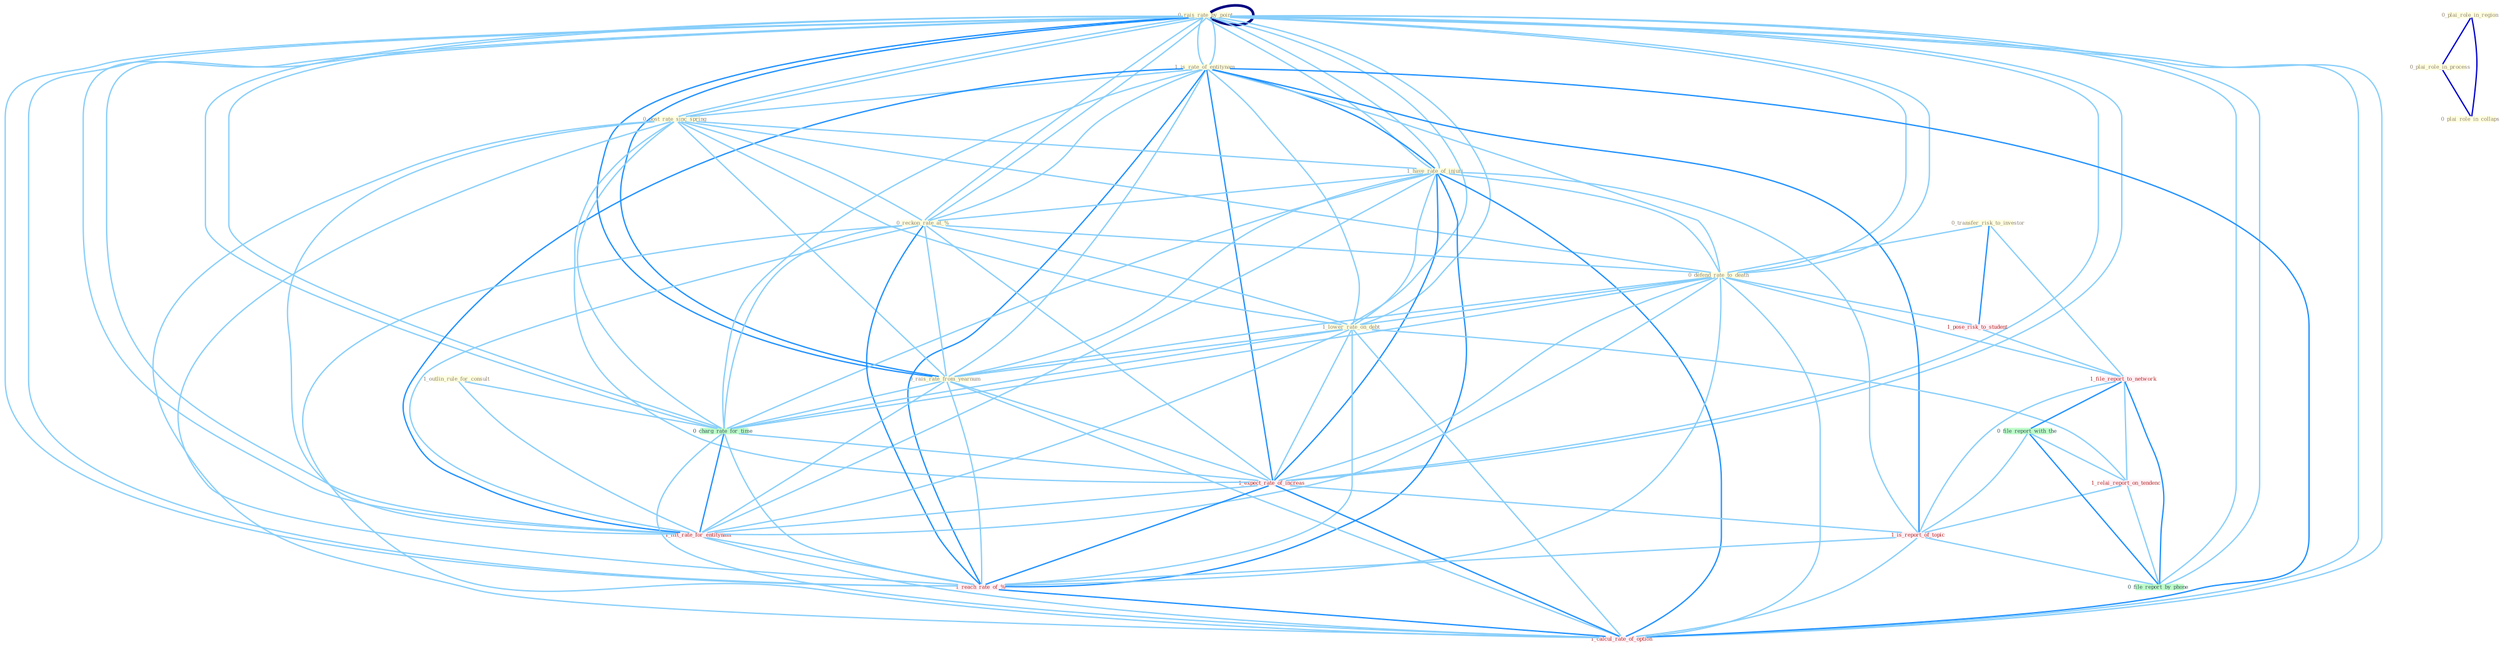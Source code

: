 Graph G{ 
    node
    [shape=polygon,style=filled,width=.5,height=.06,color="#BDFCC9",fixedsize=true,fontsize=4,
    fontcolor="#2f4f4f"];
    {node
    [color="#ffffe0", fontcolor="#8b7d6b"] "0_rais_rate_by_point " "1_is_rate_of_entitynam " "0_post_rate_sinc_spring " "1_outlin_rule_for_consult " "0_rais_rate_by_point " "0_transfer_risk_to_investor " "1_have_rate_of_injuri " "0_plai_role_in_region " "0_reckon_rate_at_% " "0_defend_rate_to_death " "0_plai_role_in_process " "0_plai_role_in_collaps " "1_lower_rate_on_debt " "0_rais_rate_from_yearnum "}
{node [color="#fff0f5", fontcolor="#b22222"] "1_pose_risk_to_student " "1_file_report_to_network " "1_expect_rate_of_increas " "1_relai_report_on_tendenc " "1_lift_rate_for_entitynam " "1_is_report_of_topic " "1_reach_rate_of_% " "1_calcul_rate_of_option "}
edge [color="#B0E2FF"];

	"0_rais_rate_by_point " -- "1_is_rate_of_entitynam " [w="1", color="#87cefa" ];
	"0_rais_rate_by_point " -- "0_post_rate_sinc_spring " [w="1", color="#87cefa" ];
	"0_rais_rate_by_point " -- "0_rais_rate_by_point " [w="4", style=bold, color="#000080", len=0.4];
	"0_rais_rate_by_point " -- "1_have_rate_of_injuri " [w="1", color="#87cefa" ];
	"0_rais_rate_by_point " -- "0_reckon_rate_at_% " [w="1", color="#87cefa" ];
	"0_rais_rate_by_point " -- "0_defend_rate_to_death " [w="1", color="#87cefa" ];
	"0_rais_rate_by_point " -- "1_lower_rate_on_debt " [w="1", color="#87cefa" ];
	"0_rais_rate_by_point " -- "0_rais_rate_from_yearnum " [w="2", color="#1e90ff" , len=0.8];
	"0_rais_rate_by_point " -- "0_charg_rate_for_time " [w="1", color="#87cefa" ];
	"0_rais_rate_by_point " -- "1_expect_rate_of_increas " [w="1", color="#87cefa" ];
	"0_rais_rate_by_point " -- "1_lift_rate_for_entitynam " [w="1", color="#87cefa" ];
	"0_rais_rate_by_point " -- "1_reach_rate_of_% " [w="1", color="#87cefa" ];
	"0_rais_rate_by_point " -- "0_file_report_by_phone " [w="1", color="#87cefa" ];
	"0_rais_rate_by_point " -- "1_calcul_rate_of_option " [w="1", color="#87cefa" ];
	"1_is_rate_of_entitynam " -- "0_post_rate_sinc_spring " [w="1", color="#87cefa" ];
	"1_is_rate_of_entitynam " -- "0_rais_rate_by_point " [w="1", color="#87cefa" ];
	"1_is_rate_of_entitynam " -- "1_have_rate_of_injuri " [w="2", color="#1e90ff" , len=0.8];
	"1_is_rate_of_entitynam " -- "0_reckon_rate_at_% " [w="1", color="#87cefa" ];
	"1_is_rate_of_entitynam " -- "0_defend_rate_to_death " [w="1", color="#87cefa" ];
	"1_is_rate_of_entitynam " -- "1_lower_rate_on_debt " [w="1", color="#87cefa" ];
	"1_is_rate_of_entitynam " -- "0_rais_rate_from_yearnum " [w="1", color="#87cefa" ];
	"1_is_rate_of_entitynam " -- "0_charg_rate_for_time " [w="1", color="#87cefa" ];
	"1_is_rate_of_entitynam " -- "1_expect_rate_of_increas " [w="2", color="#1e90ff" , len=0.8];
	"1_is_rate_of_entitynam " -- "1_lift_rate_for_entitynam " [w="2", color="#1e90ff" , len=0.8];
	"1_is_rate_of_entitynam " -- "1_is_report_of_topic " [w="2", color="#1e90ff" , len=0.8];
	"1_is_rate_of_entitynam " -- "1_reach_rate_of_% " [w="2", color="#1e90ff" , len=0.8];
	"1_is_rate_of_entitynam " -- "1_calcul_rate_of_option " [w="2", color="#1e90ff" , len=0.8];
	"0_post_rate_sinc_spring " -- "0_rais_rate_by_point " [w="1", color="#87cefa" ];
	"0_post_rate_sinc_spring " -- "1_have_rate_of_injuri " [w="1", color="#87cefa" ];
	"0_post_rate_sinc_spring " -- "0_reckon_rate_at_% " [w="1", color="#87cefa" ];
	"0_post_rate_sinc_spring " -- "0_defend_rate_to_death " [w="1", color="#87cefa" ];
	"0_post_rate_sinc_spring " -- "1_lower_rate_on_debt " [w="1", color="#87cefa" ];
	"0_post_rate_sinc_spring " -- "0_rais_rate_from_yearnum " [w="1", color="#87cefa" ];
	"0_post_rate_sinc_spring " -- "0_charg_rate_for_time " [w="1", color="#87cefa" ];
	"0_post_rate_sinc_spring " -- "1_expect_rate_of_increas " [w="1", color="#87cefa" ];
	"0_post_rate_sinc_spring " -- "1_lift_rate_for_entitynam " [w="1", color="#87cefa" ];
	"0_post_rate_sinc_spring " -- "1_reach_rate_of_% " [w="1", color="#87cefa" ];
	"0_post_rate_sinc_spring " -- "1_calcul_rate_of_option " [w="1", color="#87cefa" ];
	"1_outlin_rule_for_consult " -- "0_charg_rate_for_time " [w="1", color="#87cefa" ];
	"1_outlin_rule_for_consult " -- "1_lift_rate_for_entitynam " [w="1", color="#87cefa" ];
	"0_rais_rate_by_point " -- "1_have_rate_of_injuri " [w="1", color="#87cefa" ];
	"0_rais_rate_by_point " -- "0_reckon_rate_at_% " [w="1", color="#87cefa" ];
	"0_rais_rate_by_point " -- "0_defend_rate_to_death " [w="1", color="#87cefa" ];
	"0_rais_rate_by_point " -- "1_lower_rate_on_debt " [w="1", color="#87cefa" ];
	"0_rais_rate_by_point " -- "0_rais_rate_from_yearnum " [w="2", color="#1e90ff" , len=0.8];
	"0_rais_rate_by_point " -- "0_charg_rate_for_time " [w="1", color="#87cefa" ];
	"0_rais_rate_by_point " -- "1_expect_rate_of_increas " [w="1", color="#87cefa" ];
	"0_rais_rate_by_point " -- "1_lift_rate_for_entitynam " [w="1", color="#87cefa" ];
	"0_rais_rate_by_point " -- "1_reach_rate_of_% " [w="1", color="#87cefa" ];
	"0_rais_rate_by_point " -- "0_file_report_by_phone " [w="1", color="#87cefa" ];
	"0_rais_rate_by_point " -- "1_calcul_rate_of_option " [w="1", color="#87cefa" ];
	"0_transfer_risk_to_investor " -- "0_defend_rate_to_death " [w="1", color="#87cefa" ];
	"0_transfer_risk_to_investor " -- "1_pose_risk_to_student " [w="2", color="#1e90ff" , len=0.8];
	"0_transfer_risk_to_investor " -- "1_file_report_to_network " [w="1", color="#87cefa" ];
	"1_have_rate_of_injuri " -- "0_reckon_rate_at_% " [w="1", color="#87cefa" ];
	"1_have_rate_of_injuri " -- "0_defend_rate_to_death " [w="1", color="#87cefa" ];
	"1_have_rate_of_injuri " -- "1_lower_rate_on_debt " [w="1", color="#87cefa" ];
	"1_have_rate_of_injuri " -- "0_rais_rate_from_yearnum " [w="1", color="#87cefa" ];
	"1_have_rate_of_injuri " -- "0_charg_rate_for_time " [w="1", color="#87cefa" ];
	"1_have_rate_of_injuri " -- "1_expect_rate_of_increas " [w="2", color="#1e90ff" , len=0.8];
	"1_have_rate_of_injuri " -- "1_lift_rate_for_entitynam " [w="1", color="#87cefa" ];
	"1_have_rate_of_injuri " -- "1_is_report_of_topic " [w="1", color="#87cefa" ];
	"1_have_rate_of_injuri " -- "1_reach_rate_of_% " [w="2", color="#1e90ff" , len=0.8];
	"1_have_rate_of_injuri " -- "1_calcul_rate_of_option " [w="2", color="#1e90ff" , len=0.8];
	"0_plai_role_in_region " -- "0_plai_role_in_process " [w="3", color="#0000cd" , len=0.6];
	"0_plai_role_in_region " -- "0_plai_role_in_collaps " [w="3", color="#0000cd" , len=0.6];
	"0_reckon_rate_at_% " -- "0_defend_rate_to_death " [w="1", color="#87cefa" ];
	"0_reckon_rate_at_% " -- "1_lower_rate_on_debt " [w="1", color="#87cefa" ];
	"0_reckon_rate_at_% " -- "0_rais_rate_from_yearnum " [w="1", color="#87cefa" ];
	"0_reckon_rate_at_% " -- "0_charg_rate_for_time " [w="1", color="#87cefa" ];
	"0_reckon_rate_at_% " -- "1_expect_rate_of_increas " [w="1", color="#87cefa" ];
	"0_reckon_rate_at_% " -- "1_lift_rate_for_entitynam " [w="1", color="#87cefa" ];
	"0_reckon_rate_at_% " -- "1_reach_rate_of_% " [w="2", color="#1e90ff" , len=0.8];
	"0_reckon_rate_at_% " -- "1_calcul_rate_of_option " [w="1", color="#87cefa" ];
	"0_defend_rate_to_death " -- "1_lower_rate_on_debt " [w="1", color="#87cefa" ];
	"0_defend_rate_to_death " -- "0_rais_rate_from_yearnum " [w="1", color="#87cefa" ];
	"0_defend_rate_to_death " -- "1_pose_risk_to_student " [w="1", color="#87cefa" ];
	"0_defend_rate_to_death " -- "1_file_report_to_network " [w="1", color="#87cefa" ];
	"0_defend_rate_to_death " -- "0_charg_rate_for_time " [w="1", color="#87cefa" ];
	"0_defend_rate_to_death " -- "1_expect_rate_of_increas " [w="1", color="#87cefa" ];
	"0_defend_rate_to_death " -- "1_lift_rate_for_entitynam " [w="1", color="#87cefa" ];
	"0_defend_rate_to_death " -- "1_reach_rate_of_% " [w="1", color="#87cefa" ];
	"0_defend_rate_to_death " -- "1_calcul_rate_of_option " [w="1", color="#87cefa" ];
	"0_plai_role_in_process " -- "0_plai_role_in_collaps " [w="3", color="#0000cd" , len=0.6];
	"1_lower_rate_on_debt " -- "0_rais_rate_from_yearnum " [w="1", color="#87cefa" ];
	"1_lower_rate_on_debt " -- "0_charg_rate_for_time " [w="1", color="#87cefa" ];
	"1_lower_rate_on_debt " -- "1_expect_rate_of_increas " [w="1", color="#87cefa" ];
	"1_lower_rate_on_debt " -- "1_relai_report_on_tendenc " [w="1", color="#87cefa" ];
	"1_lower_rate_on_debt " -- "1_lift_rate_for_entitynam " [w="1", color="#87cefa" ];
	"1_lower_rate_on_debt " -- "1_reach_rate_of_% " [w="1", color="#87cefa" ];
	"1_lower_rate_on_debt " -- "1_calcul_rate_of_option " [w="1", color="#87cefa" ];
	"0_rais_rate_from_yearnum " -- "0_charg_rate_for_time " [w="1", color="#87cefa" ];
	"0_rais_rate_from_yearnum " -- "1_expect_rate_of_increas " [w="1", color="#87cefa" ];
	"0_rais_rate_from_yearnum " -- "1_lift_rate_for_entitynam " [w="1", color="#87cefa" ];
	"0_rais_rate_from_yearnum " -- "1_reach_rate_of_% " [w="1", color="#87cefa" ];
	"0_rais_rate_from_yearnum " -- "1_calcul_rate_of_option " [w="1", color="#87cefa" ];
	"1_pose_risk_to_student " -- "1_file_report_to_network " [w="1", color="#87cefa" ];
	"1_file_report_to_network " -- "0_file_report_with_the " [w="2", color="#1e90ff" , len=0.8];
	"1_file_report_to_network " -- "1_relai_report_on_tendenc " [w="1", color="#87cefa" ];
	"1_file_report_to_network " -- "1_is_report_of_topic " [w="1", color="#87cefa" ];
	"1_file_report_to_network " -- "0_file_report_by_phone " [w="2", color="#1e90ff" , len=0.8];
	"0_file_report_with_the " -- "1_relai_report_on_tendenc " [w="1", color="#87cefa" ];
	"0_file_report_with_the " -- "1_is_report_of_topic " [w="1", color="#87cefa" ];
	"0_file_report_with_the " -- "0_file_report_by_phone " [w="2", color="#1e90ff" , len=0.8];
	"0_charg_rate_for_time " -- "1_expect_rate_of_increas " [w="1", color="#87cefa" ];
	"0_charg_rate_for_time " -- "1_lift_rate_for_entitynam " [w="2", color="#1e90ff" , len=0.8];
	"0_charg_rate_for_time " -- "1_reach_rate_of_% " [w="1", color="#87cefa" ];
	"0_charg_rate_for_time " -- "1_calcul_rate_of_option " [w="1", color="#87cefa" ];
	"1_expect_rate_of_increas " -- "1_lift_rate_for_entitynam " [w="1", color="#87cefa" ];
	"1_expect_rate_of_increas " -- "1_is_report_of_topic " [w="1", color="#87cefa" ];
	"1_expect_rate_of_increas " -- "1_reach_rate_of_% " [w="2", color="#1e90ff" , len=0.8];
	"1_expect_rate_of_increas " -- "1_calcul_rate_of_option " [w="2", color="#1e90ff" , len=0.8];
	"1_relai_report_on_tendenc " -- "1_is_report_of_topic " [w="1", color="#87cefa" ];
	"1_relai_report_on_tendenc " -- "0_file_report_by_phone " [w="1", color="#87cefa" ];
	"1_lift_rate_for_entitynam " -- "1_reach_rate_of_% " [w="1", color="#87cefa" ];
	"1_lift_rate_for_entitynam " -- "1_calcul_rate_of_option " [w="1", color="#87cefa" ];
	"1_is_report_of_topic " -- "1_reach_rate_of_% " [w="1", color="#87cefa" ];
	"1_is_report_of_topic " -- "0_file_report_by_phone " [w="1", color="#87cefa" ];
	"1_is_report_of_topic " -- "1_calcul_rate_of_option " [w="1", color="#87cefa" ];
	"1_reach_rate_of_% " -- "1_calcul_rate_of_option " [w="2", color="#1e90ff" , len=0.8];
}